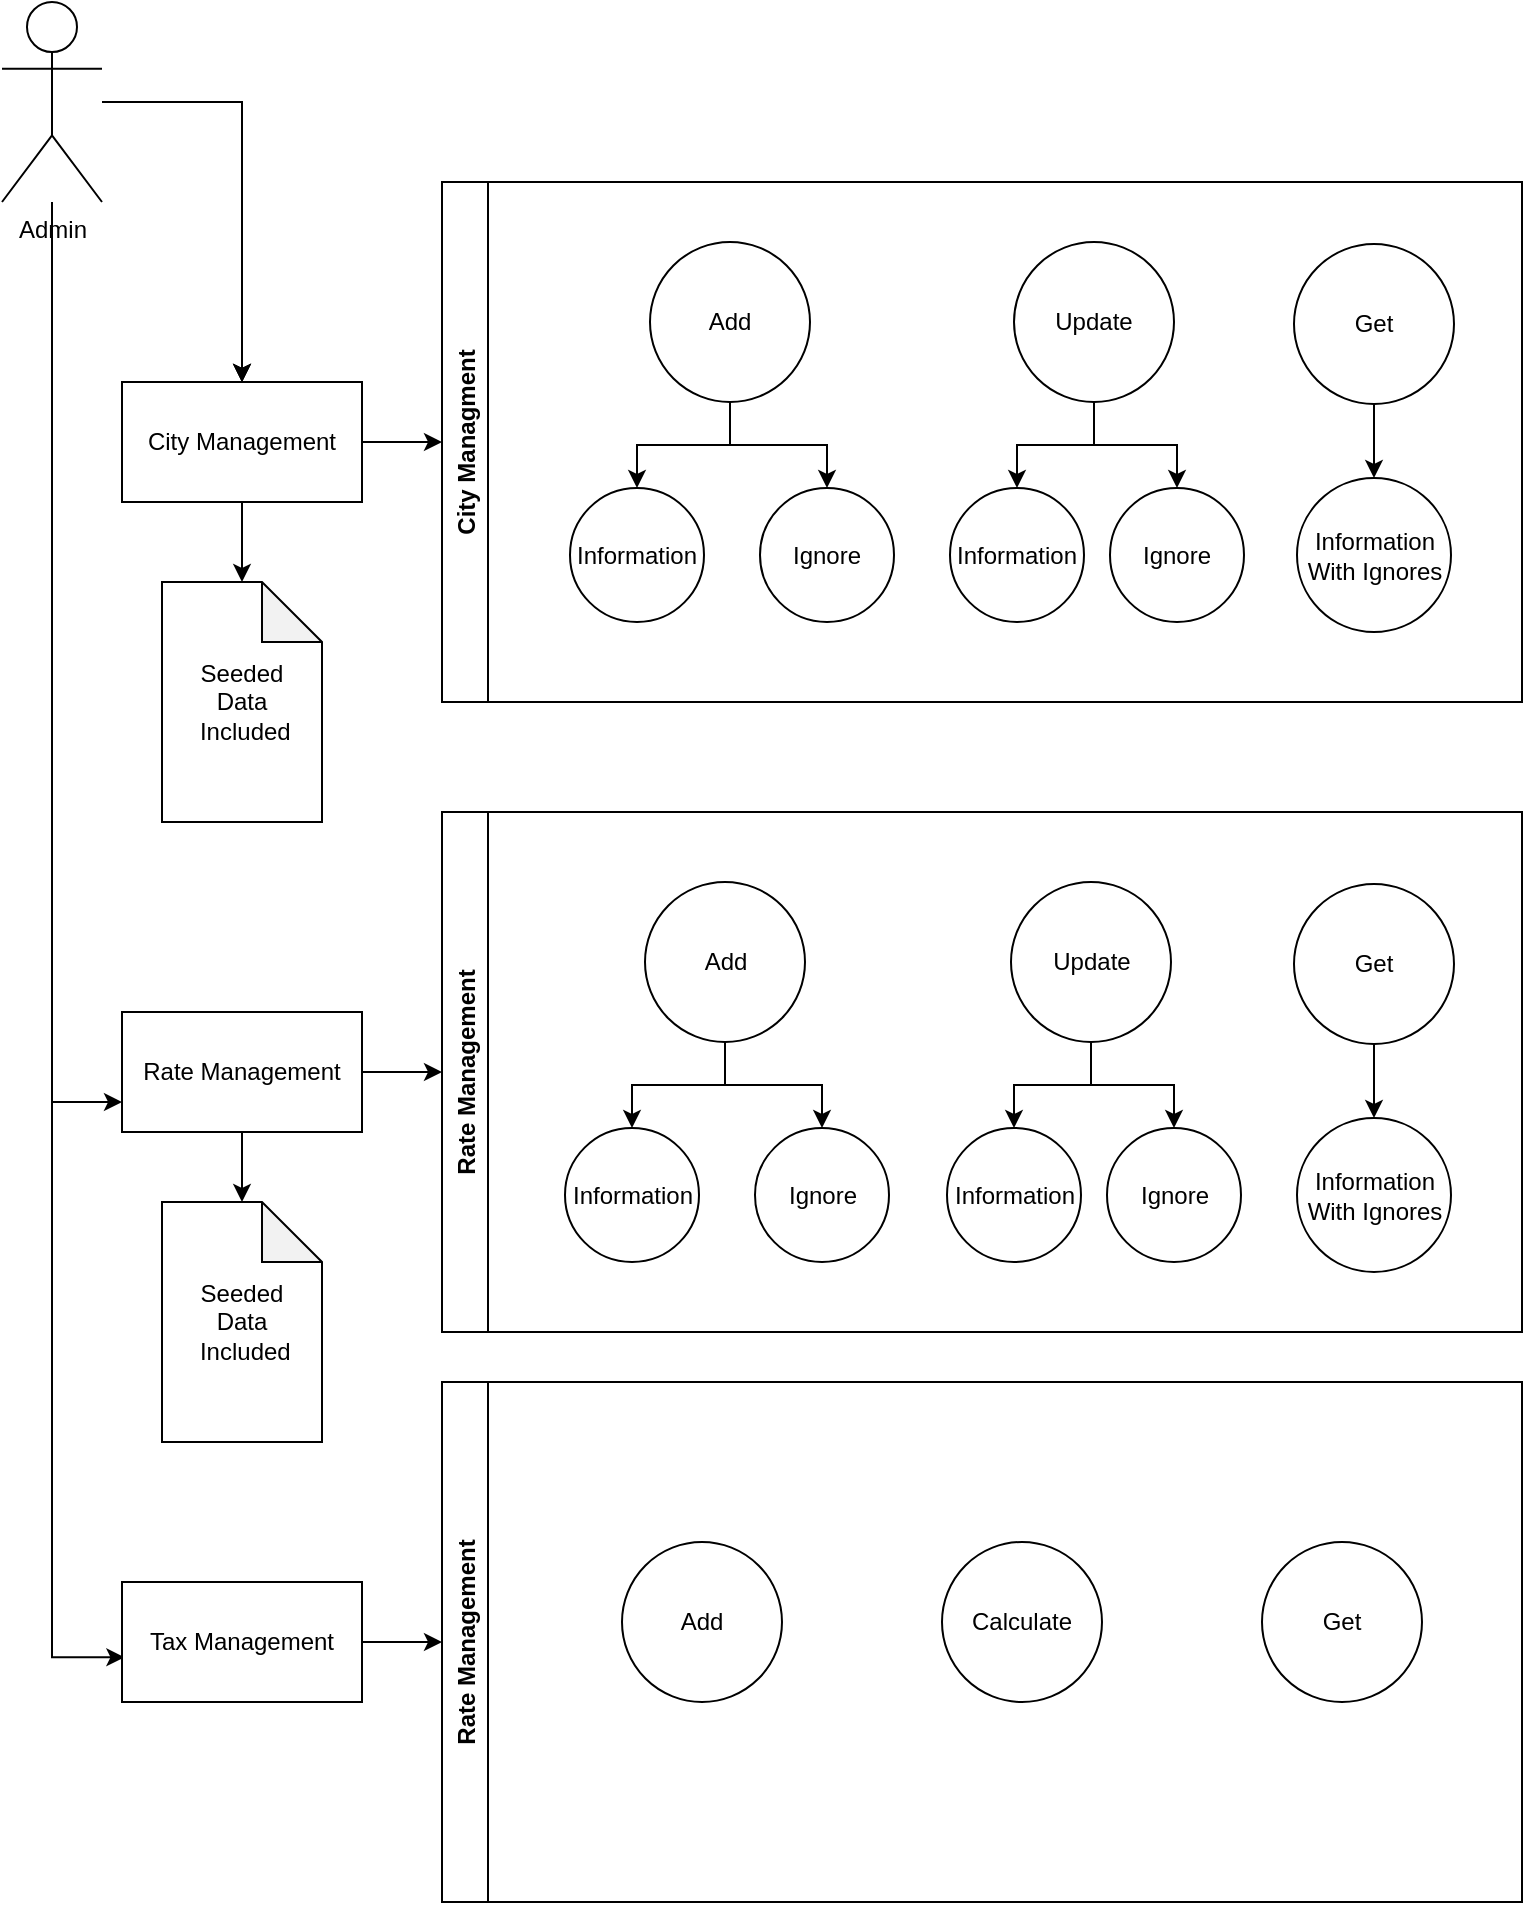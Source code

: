 <mxfile version="16.5.1" type="device"><diagram id="XLqmyFa2GfaUnLBV6Pem" name="Page-1"><mxGraphModel dx="1038" dy="641" grid="1" gridSize="10" guides="1" tooltips="1" connect="1" arrows="1" fold="1" page="1" pageScale="1" pageWidth="850" pageHeight="1100" math="0" shadow="0"><root><mxCell id="0"/><mxCell id="1" parent="0"/><mxCell id="VMYcTkZS1b84cFq2-l6k-50" style="edgeStyle=orthogonalEdgeStyle;rounded=0;orthogonalLoop=1;jettySize=auto;html=1;" parent="1" source="VMYcTkZS1b84cFq2-l6k-1" target="VMYcTkZS1b84cFq2-l6k-2" edge="1"><mxGeometry relative="1" as="geometry"/></mxCell><mxCell id="VMYcTkZS1b84cFq2-l6k-58" value="" style="edgeStyle=orthogonalEdgeStyle;rounded=0;orthogonalLoop=1;jettySize=auto;html=1;" parent="1" source="VMYcTkZS1b84cFq2-l6k-1" target="VMYcTkZS1b84cFq2-l6k-2" edge="1"><mxGeometry relative="1" as="geometry"/></mxCell><mxCell id="VMYcTkZS1b84cFq2-l6k-59" style="edgeStyle=orthogonalEdgeStyle;rounded=0;orthogonalLoop=1;jettySize=auto;html=1;entryX=0;entryY=0.75;entryDx=0;entryDy=0;" parent="1" source="VMYcTkZS1b84cFq2-l6k-1" target="VMYcTkZS1b84cFq2-l6k-3" edge="1"><mxGeometry relative="1" as="geometry"><Array as="points"><mxPoint x="45" y="660"/></Array></mxGeometry></mxCell><mxCell id="VMYcTkZS1b84cFq2-l6k-60" value="" style="edgeStyle=orthogonalEdgeStyle;rounded=0;orthogonalLoop=1;jettySize=auto;html=1;" parent="1" source="VMYcTkZS1b84cFq2-l6k-1" target="VMYcTkZS1b84cFq2-l6k-2" edge="1"><mxGeometry relative="1" as="geometry"/></mxCell><mxCell id="VMYcTkZS1b84cFq2-l6k-61" style="edgeStyle=orthogonalEdgeStyle;rounded=0;orthogonalLoop=1;jettySize=auto;html=1;entryX=0.01;entryY=0.627;entryDx=0;entryDy=0;entryPerimeter=0;" parent="1" source="VMYcTkZS1b84cFq2-l6k-1" target="VMYcTkZS1b84cFq2-l6k-4" edge="1"><mxGeometry relative="1" as="geometry"><Array as="points"><mxPoint x="45" y="938"/></Array></mxGeometry></mxCell><mxCell id="VMYcTkZS1b84cFq2-l6k-1" value="Admin" style="shape=umlActor;verticalLabelPosition=bottom;verticalAlign=top;html=1;outlineConnect=0;" parent="1" vertex="1"><mxGeometry x="20" y="110" width="50" height="100" as="geometry"/></mxCell><mxCell id="VMYcTkZS1b84cFq2-l6k-49" style="edgeStyle=orthogonalEdgeStyle;rounded=0;orthogonalLoop=1;jettySize=auto;html=1;exitX=1;exitY=0.5;exitDx=0;exitDy=0;entryX=0;entryY=0.5;entryDx=0;entryDy=0;" parent="1" source="VMYcTkZS1b84cFq2-l6k-2" target="VMYcTkZS1b84cFq2-l6k-48" edge="1"><mxGeometry relative="1" as="geometry"/></mxCell><mxCell id="VMYcTkZS1b84cFq2-l6k-63" style="edgeStyle=orthogonalEdgeStyle;rounded=0;orthogonalLoop=1;jettySize=auto;html=1;" parent="1" source="VMYcTkZS1b84cFq2-l6k-2" target="VMYcTkZS1b84cFq2-l6k-62" edge="1"><mxGeometry relative="1" as="geometry"/></mxCell><mxCell id="VMYcTkZS1b84cFq2-l6k-2" value="City Management" style="rounded=0;whiteSpace=wrap;html=1;" parent="1" vertex="1"><mxGeometry x="80" y="300" width="120" height="60" as="geometry"/></mxCell><mxCell id="VMYcTkZS1b84cFq2-l6k-53" style="edgeStyle=orthogonalEdgeStyle;rounded=0;orthogonalLoop=1;jettySize=auto;html=1;entryX=0;entryY=0.5;entryDx=0;entryDy=0;" parent="1" source="VMYcTkZS1b84cFq2-l6k-3" target="VMYcTkZS1b84cFq2-l6k-52" edge="1"><mxGeometry relative="1" as="geometry"/></mxCell><mxCell id="VMYcTkZS1b84cFq2-l6k-65" style="edgeStyle=orthogonalEdgeStyle;rounded=0;orthogonalLoop=1;jettySize=auto;html=1;" parent="1" source="VMYcTkZS1b84cFq2-l6k-3" target="VMYcTkZS1b84cFq2-l6k-64" edge="1"><mxGeometry relative="1" as="geometry"/></mxCell><mxCell id="VMYcTkZS1b84cFq2-l6k-3" value="Rate Management" style="rounded=0;whiteSpace=wrap;html=1;" parent="1" vertex="1"><mxGeometry x="80" y="615" width="120" height="60" as="geometry"/></mxCell><mxCell id="VMYcTkZS1b84cFq2-l6k-55" style="edgeStyle=orthogonalEdgeStyle;rounded=0;orthogonalLoop=1;jettySize=auto;html=1;" parent="1" source="VMYcTkZS1b84cFq2-l6k-4" target="VMYcTkZS1b84cFq2-l6k-54" edge="1"><mxGeometry relative="1" as="geometry"/></mxCell><mxCell id="VMYcTkZS1b84cFq2-l6k-4" value="Tax Management" style="rounded=0;whiteSpace=wrap;html=1;" parent="1" vertex="1"><mxGeometry x="80" y="900" width="120" height="60" as="geometry"/></mxCell><mxCell id="VMYcTkZS1b84cFq2-l6k-16" value="" style="edgeStyle=orthogonalEdgeStyle;rounded=0;orthogonalLoop=1;jettySize=auto;html=1;" parent="1" source="VMYcTkZS1b84cFq2-l6k-9" target="VMYcTkZS1b84cFq2-l6k-15" edge="1"><mxGeometry relative="1" as="geometry"/></mxCell><mxCell id="VMYcTkZS1b84cFq2-l6k-18" style="edgeStyle=orthogonalEdgeStyle;rounded=0;orthogonalLoop=1;jettySize=auto;html=1;" parent="1" source="VMYcTkZS1b84cFq2-l6k-9" target="VMYcTkZS1b84cFq2-l6k-17" edge="1"><mxGeometry relative="1" as="geometry"/></mxCell><mxCell id="VMYcTkZS1b84cFq2-l6k-9" value="Add" style="ellipse;whiteSpace=wrap;html=1;" parent="1" vertex="1"><mxGeometry x="344" y="230" width="80" height="80" as="geometry"/></mxCell><mxCell id="VMYcTkZS1b84cFq2-l6k-21" style="edgeStyle=orthogonalEdgeStyle;rounded=0;orthogonalLoop=1;jettySize=auto;html=1;entryX=0.5;entryY=0;entryDx=0;entryDy=0;" parent="1" source="VMYcTkZS1b84cFq2-l6k-10" target="VMYcTkZS1b84cFq2-l6k-19" edge="1"><mxGeometry relative="1" as="geometry"/></mxCell><mxCell id="VMYcTkZS1b84cFq2-l6k-22" style="edgeStyle=orthogonalEdgeStyle;rounded=0;orthogonalLoop=1;jettySize=auto;html=1;entryX=0.5;entryY=0;entryDx=0;entryDy=0;" parent="1" source="VMYcTkZS1b84cFq2-l6k-10" target="VMYcTkZS1b84cFq2-l6k-20" edge="1"><mxGeometry relative="1" as="geometry"/></mxCell><mxCell id="VMYcTkZS1b84cFq2-l6k-10" value="Update" style="ellipse;whiteSpace=wrap;html=1;" parent="1" vertex="1"><mxGeometry x="526" y="230" width="80" height="80" as="geometry"/></mxCell><mxCell id="VMYcTkZS1b84cFq2-l6k-24" style="edgeStyle=orthogonalEdgeStyle;rounded=0;orthogonalLoop=1;jettySize=auto;html=1;" parent="1" source="VMYcTkZS1b84cFq2-l6k-11" target="VMYcTkZS1b84cFq2-l6k-23" edge="1"><mxGeometry relative="1" as="geometry"/></mxCell><mxCell id="VMYcTkZS1b84cFq2-l6k-11" value="Get" style="ellipse;whiteSpace=wrap;html=1;" parent="1" vertex="1"><mxGeometry x="666" y="231" width="80" height="80" as="geometry"/></mxCell><mxCell id="VMYcTkZS1b84cFq2-l6k-15" value="Information" style="ellipse;whiteSpace=wrap;html=1;" parent="1" vertex="1"><mxGeometry x="304" y="353" width="67" height="67" as="geometry"/></mxCell><mxCell id="VMYcTkZS1b84cFq2-l6k-17" value="Ignore" style="ellipse;whiteSpace=wrap;html=1;" parent="1" vertex="1"><mxGeometry x="399" y="353" width="67" height="67" as="geometry"/></mxCell><mxCell id="VMYcTkZS1b84cFq2-l6k-19" value="Information" style="ellipse;whiteSpace=wrap;html=1;" parent="1" vertex="1"><mxGeometry x="494" y="353" width="67" height="67" as="geometry"/></mxCell><mxCell id="VMYcTkZS1b84cFq2-l6k-20" value="Ignore" style="ellipse;whiteSpace=wrap;html=1;" parent="1" vertex="1"><mxGeometry x="574" y="353" width="67" height="67" as="geometry"/></mxCell><mxCell id="VMYcTkZS1b84cFq2-l6k-23" value="Information&lt;br&gt;With Ignores" style="ellipse;whiteSpace=wrap;html=1;" parent="1" vertex="1"><mxGeometry x="667.5" y="348" width="77" height="77" as="geometry"/></mxCell><mxCell id="VMYcTkZS1b84cFq2-l6k-45" value="" style="group" parent="1" vertex="1" connectable="0"><mxGeometry x="301.5" y="550" width="162" height="190" as="geometry"/></mxCell><mxCell id="VMYcTkZS1b84cFq2-l6k-31" value="Add" style="ellipse;whiteSpace=wrap;html=1;" parent="VMYcTkZS1b84cFq2-l6k-45" vertex="1"><mxGeometry x="40" width="80" height="80" as="geometry"/></mxCell><mxCell id="VMYcTkZS1b84cFq2-l6k-37" value="Information" style="ellipse;whiteSpace=wrap;html=1;" parent="VMYcTkZS1b84cFq2-l6k-45" vertex="1"><mxGeometry y="123" width="67" height="67" as="geometry"/></mxCell><mxCell id="VMYcTkZS1b84cFq2-l6k-29" value="" style="edgeStyle=orthogonalEdgeStyle;rounded=0;orthogonalLoop=1;jettySize=auto;html=1;" parent="VMYcTkZS1b84cFq2-l6k-45" source="VMYcTkZS1b84cFq2-l6k-31" target="VMYcTkZS1b84cFq2-l6k-37" edge="1"><mxGeometry relative="1" as="geometry"/></mxCell><mxCell id="VMYcTkZS1b84cFq2-l6k-38" value="Ignore" style="ellipse;whiteSpace=wrap;html=1;" parent="VMYcTkZS1b84cFq2-l6k-45" vertex="1"><mxGeometry x="95" y="123" width="67" height="67" as="geometry"/></mxCell><mxCell id="VMYcTkZS1b84cFq2-l6k-30" style="edgeStyle=orthogonalEdgeStyle;rounded=0;orthogonalLoop=1;jettySize=auto;html=1;" parent="VMYcTkZS1b84cFq2-l6k-45" source="VMYcTkZS1b84cFq2-l6k-31" target="VMYcTkZS1b84cFq2-l6k-38" edge="1"><mxGeometry relative="1" as="geometry"/></mxCell><mxCell id="VMYcTkZS1b84cFq2-l6k-46" value="" style="group" parent="1" vertex="1" connectable="0"><mxGeometry x="492.5" y="550" width="147" height="190" as="geometry"/></mxCell><mxCell id="VMYcTkZS1b84cFq2-l6k-34" value="Update" style="ellipse;whiteSpace=wrap;html=1;" parent="VMYcTkZS1b84cFq2-l6k-46" vertex="1"><mxGeometry x="32" width="80" height="80" as="geometry"/></mxCell><mxCell id="VMYcTkZS1b84cFq2-l6k-39" value="Information" style="ellipse;whiteSpace=wrap;html=1;" parent="VMYcTkZS1b84cFq2-l6k-46" vertex="1"><mxGeometry y="123" width="67" height="67" as="geometry"/></mxCell><mxCell id="VMYcTkZS1b84cFq2-l6k-32" style="edgeStyle=orthogonalEdgeStyle;rounded=0;orthogonalLoop=1;jettySize=auto;html=1;entryX=0.5;entryY=0;entryDx=0;entryDy=0;" parent="VMYcTkZS1b84cFq2-l6k-46" source="VMYcTkZS1b84cFq2-l6k-34" target="VMYcTkZS1b84cFq2-l6k-39" edge="1"><mxGeometry relative="1" as="geometry"/></mxCell><mxCell id="VMYcTkZS1b84cFq2-l6k-40" value="Ignore" style="ellipse;whiteSpace=wrap;html=1;" parent="VMYcTkZS1b84cFq2-l6k-46" vertex="1"><mxGeometry x="80" y="123" width="67" height="67" as="geometry"/></mxCell><mxCell id="VMYcTkZS1b84cFq2-l6k-33" style="edgeStyle=orthogonalEdgeStyle;rounded=0;orthogonalLoop=1;jettySize=auto;html=1;entryX=0.5;entryY=0;entryDx=0;entryDy=0;" parent="VMYcTkZS1b84cFq2-l6k-46" source="VMYcTkZS1b84cFq2-l6k-34" target="VMYcTkZS1b84cFq2-l6k-40" edge="1"><mxGeometry relative="1" as="geometry"/></mxCell><mxCell id="VMYcTkZS1b84cFq2-l6k-48" value="City Managment" style="swimlane;horizontal=0;" parent="1" vertex="1"><mxGeometry x="240" y="200" width="540" height="260" as="geometry"/></mxCell><mxCell id="VMYcTkZS1b84cFq2-l6k-47" value="" style="group" parent="1" vertex="1" connectable="0"><mxGeometry x="666" y="551" width="80" height="194" as="geometry"/></mxCell><mxCell id="VMYcTkZS1b84cFq2-l6k-36" value="Get" style="ellipse;whiteSpace=wrap;html=1;" parent="VMYcTkZS1b84cFq2-l6k-47" vertex="1"><mxGeometry width="80" height="80" as="geometry"/></mxCell><mxCell id="VMYcTkZS1b84cFq2-l6k-41" value="Information&lt;br&gt;With Ignores" style="ellipse;whiteSpace=wrap;html=1;" parent="VMYcTkZS1b84cFq2-l6k-47" vertex="1"><mxGeometry x="1.5" y="117" width="77" height="77" as="geometry"/></mxCell><mxCell id="VMYcTkZS1b84cFq2-l6k-35" style="edgeStyle=orthogonalEdgeStyle;rounded=0;orthogonalLoop=1;jettySize=auto;html=1;" parent="VMYcTkZS1b84cFq2-l6k-47" source="VMYcTkZS1b84cFq2-l6k-36" target="VMYcTkZS1b84cFq2-l6k-41" edge="1"><mxGeometry relative="1" as="geometry"/></mxCell><mxCell id="VMYcTkZS1b84cFq2-l6k-52" value="Rate Management" style="swimlane;horizontal=0;" parent="1" vertex="1"><mxGeometry x="240" y="515" width="540" height="260" as="geometry"/></mxCell><mxCell id="VMYcTkZS1b84cFq2-l6k-54" value="Rate Management" style="swimlane;horizontal=0;" parent="1" vertex="1"><mxGeometry x="240" y="800" width="540" height="260" as="geometry"/></mxCell><mxCell id="VMYcTkZS1b84cFq2-l6k-42" value="Add" style="ellipse;whiteSpace=wrap;html=1;" parent="VMYcTkZS1b84cFq2-l6k-54" vertex="1"><mxGeometry x="90" y="80" width="80" height="80" as="geometry"/></mxCell><mxCell id="VMYcTkZS1b84cFq2-l6k-43" value="Calculate" style="ellipse;whiteSpace=wrap;html=1;" parent="VMYcTkZS1b84cFq2-l6k-54" vertex="1"><mxGeometry x="250" y="80" width="80" height="80" as="geometry"/></mxCell><mxCell id="VMYcTkZS1b84cFq2-l6k-44" value="Get" style="ellipse;whiteSpace=wrap;html=1;" parent="VMYcTkZS1b84cFq2-l6k-54" vertex="1"><mxGeometry x="410" y="80" width="80" height="80" as="geometry"/></mxCell><mxCell id="VMYcTkZS1b84cFq2-l6k-62" value="Seeded &lt;br&gt;Data&lt;br&gt;&amp;nbsp;Included" style="shape=note;whiteSpace=wrap;html=1;backgroundOutline=1;darkOpacity=0.05;" parent="1" vertex="1"><mxGeometry x="100" y="400" width="80" height="120" as="geometry"/></mxCell><mxCell id="VMYcTkZS1b84cFq2-l6k-64" value="Seeded &lt;br&gt;Data&lt;br&gt;&amp;nbsp;Included" style="shape=note;whiteSpace=wrap;html=1;backgroundOutline=1;darkOpacity=0.05;" parent="1" vertex="1"><mxGeometry x="100" y="710" width="80" height="120" as="geometry"/></mxCell></root></mxGraphModel></diagram></mxfile>